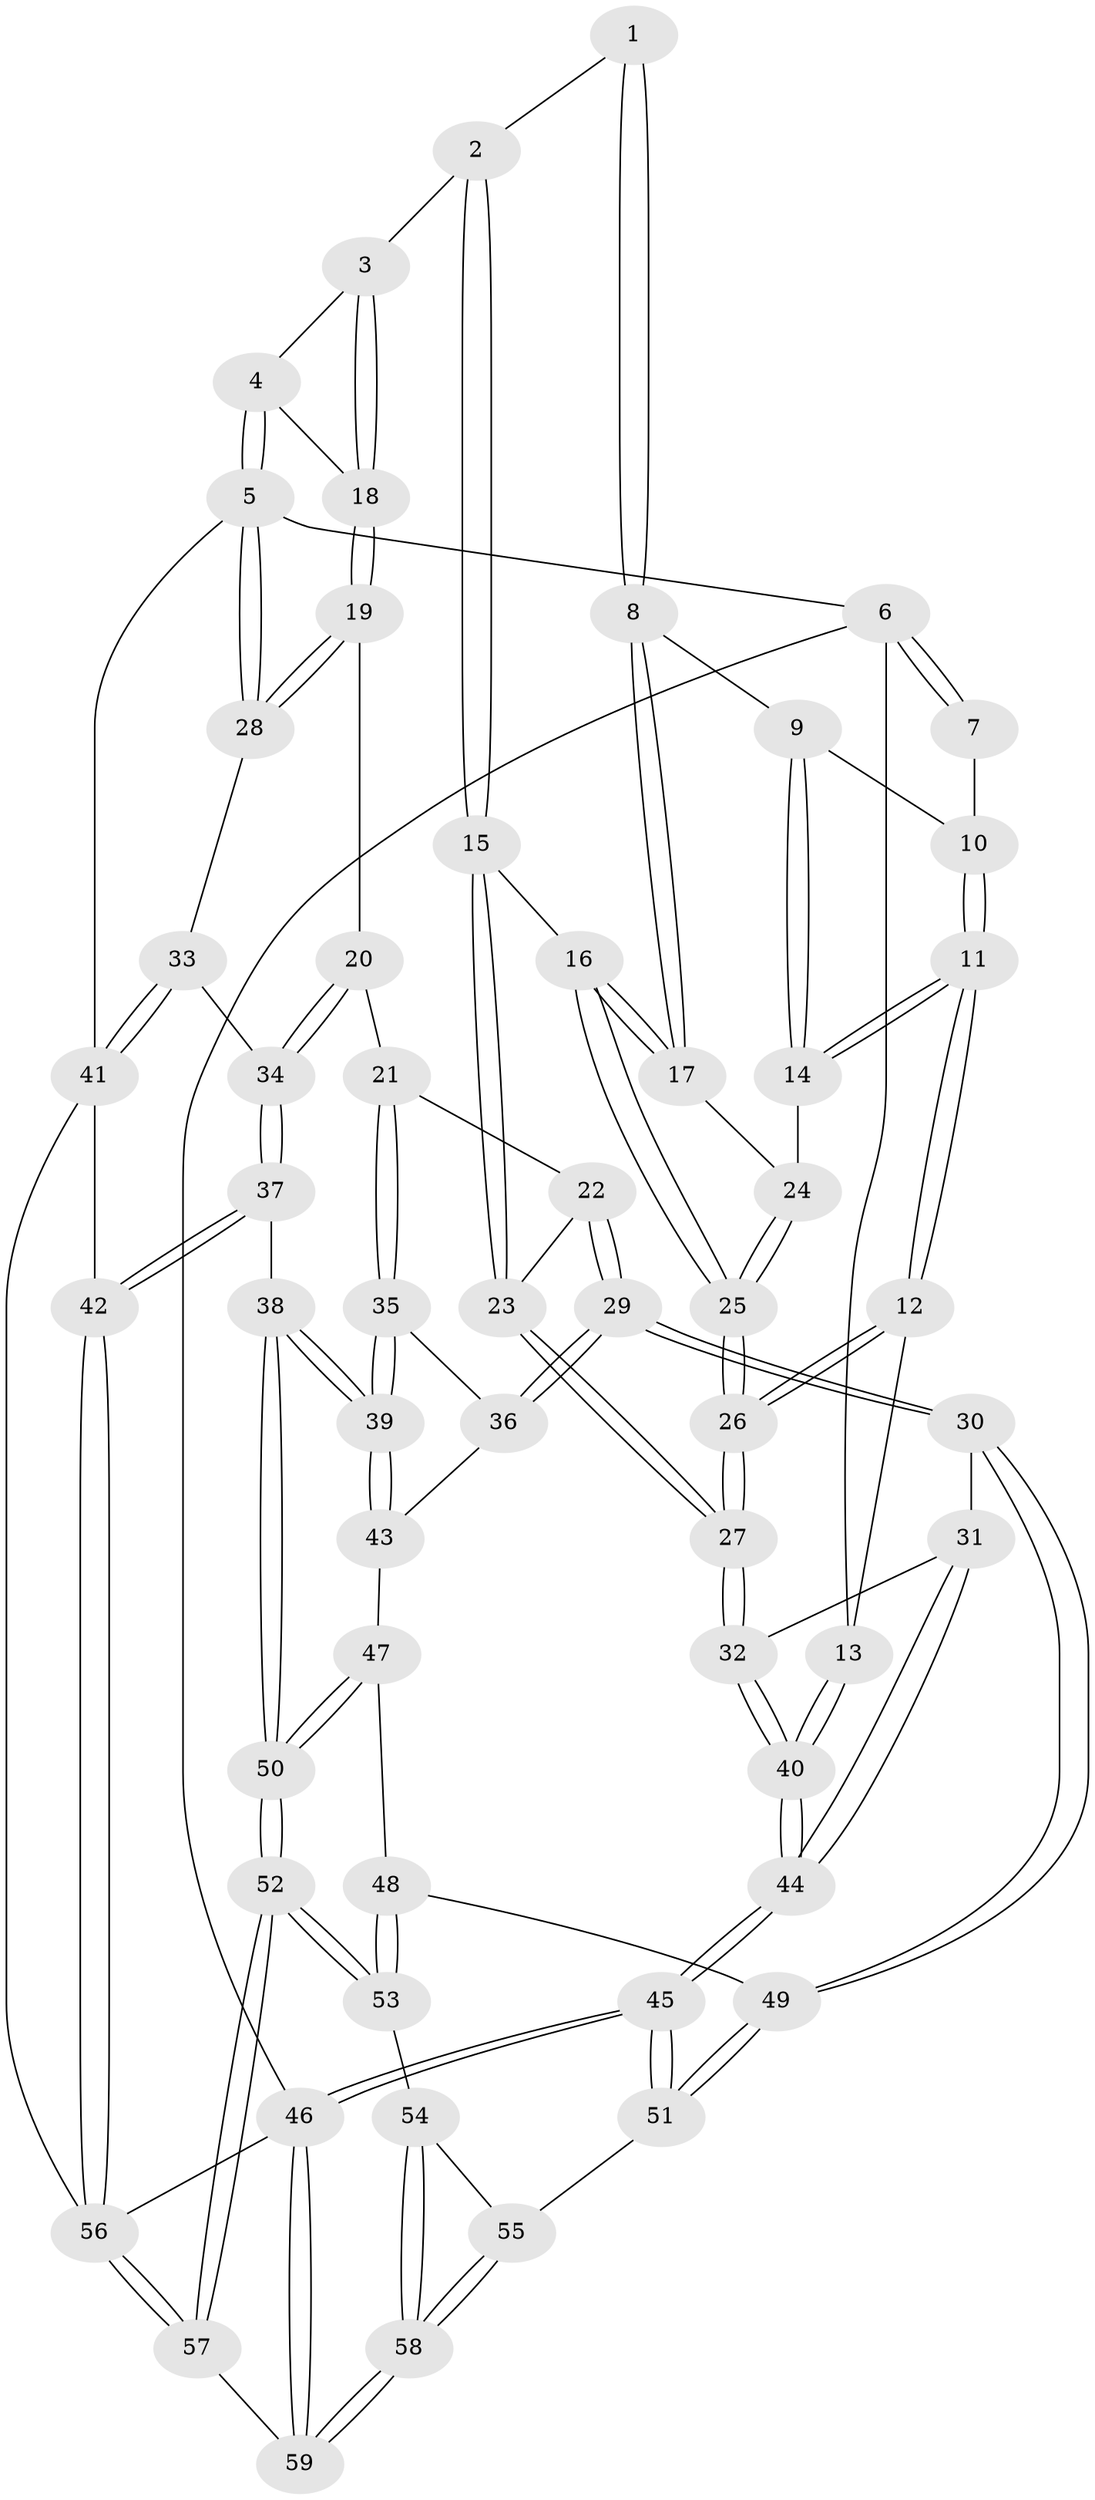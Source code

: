 // Generated by graph-tools (version 1.1) at 2025/27/03/09/25 03:27:11]
// undirected, 59 vertices, 144 edges
graph export_dot {
graph [start="1"]
  node [color=gray90,style=filled];
  1 [pos="+0.3913297819676853+0"];
  2 [pos="+0.5712776682147185+0"];
  3 [pos="+0.5860237582045239+0"];
  4 [pos="+1+0"];
  5 [pos="+1+0"];
  6 [pos="+0+0"];
  7 [pos="+0+0"];
  8 [pos="+0.2723940307247941+0.059967697741429064"];
  9 [pos="+0.15273364003130632+0.07539835303645442"];
  10 [pos="+0.09230555609980574+0.033723092243398416"];
  11 [pos="+0.019599988528962435+0.1991424379053805"];
  12 [pos="+0+0.2726160726232922"];
  13 [pos="+0+0.2659472750087308"];
  14 [pos="+0.11734012520848591+0.16081716987906808"];
  15 [pos="+0.468317718211002+0.1873901793429949"];
  16 [pos="+0.4261426861935636+0.20811937083759458"];
  17 [pos="+0.27513211514553926+0.10218950349267245"];
  18 [pos="+0.7660448957340674+0.24518983265477748"];
  19 [pos="+0.7723333413680411+0.2792173374465142"];
  20 [pos="+0.7512913249083516+0.30662897479387163"];
  21 [pos="+0.7051441936257019+0.32856921812260864"];
  22 [pos="+0.6534265627172627+0.32506514093546585"];
  23 [pos="+0.561037119096627+0.2761461246036217"];
  24 [pos="+0.23520528997568543+0.2074204494918065"];
  25 [pos="+0.26304692042499894+0.4242097089161609"];
  26 [pos="+0.2614861787690902+0.4306106097287816"];
  27 [pos="+0.26434719337967894+0.4376909741103973"];
  28 [pos="+1+0.27985012951491145"];
  29 [pos="+0.3529747037215504+0.5037774687508354"];
  30 [pos="+0.29082308361010445+0.5049889235962968"];
  31 [pos="+0.28197695290050706+0.4891472369168372"];
  32 [pos="+0.2700750797686916+0.4579227115239404"];
  33 [pos="+1+0.3838817982039865"];
  34 [pos="+0.840681639799572+0.5074338531077149"];
  35 [pos="+0.6607806100908022+0.4570429342875526"];
  36 [pos="+0.49663316273411673+0.5481350333987812"];
  37 [pos="+0.8546901079365262+0.6971871914766279"];
  38 [pos="+0.7529683683386112+0.7118506466785701"];
  39 [pos="+0.6932863767966904+0.6540534750289662"];
  40 [pos="+0+0.5436791582661809"];
  41 [pos="+1+0.708228796032267"];
  42 [pos="+0.9368693295917584+0.7280504809242916"];
  43 [pos="+0.5741981293032468+0.6210196891874309"];
  44 [pos="+0+0.6364087086386192"];
  45 [pos="+0+0.7422693480601293"];
  46 [pos="+0+1"];
  47 [pos="+0.5196063165327939+0.6947345186549192"];
  48 [pos="+0.47296794176464035+0.7416296498833392"];
  49 [pos="+0.27094006359354256+0.6396726618824955"];
  50 [pos="+0.7048106233142579+0.7696543519890043"];
  51 [pos="+0.23907145075734124+0.69359936501811"];
  52 [pos="+0.5948593964776069+0.9127141380243841"];
  53 [pos="+0.5899041075758691+0.9093703889662423"];
  54 [pos="+0.4103485191422174+0.8811493530922629"];
  55 [pos="+0.24077016722080544+0.7265553338935975"];
  56 [pos="+0.7944973647916534+1"];
  57 [pos="+0.6257790414509772+1"];
  58 [pos="+0.12519992889532952+1"];
  59 [pos="+0.11565849299882701+1"];
  1 -- 2;
  1 -- 8;
  1 -- 8;
  2 -- 3;
  2 -- 15;
  2 -- 15;
  3 -- 4;
  3 -- 18;
  3 -- 18;
  4 -- 5;
  4 -- 5;
  4 -- 18;
  5 -- 6;
  5 -- 28;
  5 -- 28;
  5 -- 41;
  6 -- 7;
  6 -- 7;
  6 -- 13;
  6 -- 46;
  7 -- 10;
  8 -- 9;
  8 -- 17;
  8 -- 17;
  9 -- 10;
  9 -- 14;
  9 -- 14;
  10 -- 11;
  10 -- 11;
  11 -- 12;
  11 -- 12;
  11 -- 14;
  11 -- 14;
  12 -- 13;
  12 -- 26;
  12 -- 26;
  13 -- 40;
  13 -- 40;
  14 -- 24;
  15 -- 16;
  15 -- 23;
  15 -- 23;
  16 -- 17;
  16 -- 17;
  16 -- 25;
  16 -- 25;
  17 -- 24;
  18 -- 19;
  18 -- 19;
  19 -- 20;
  19 -- 28;
  19 -- 28;
  20 -- 21;
  20 -- 34;
  20 -- 34;
  21 -- 22;
  21 -- 35;
  21 -- 35;
  22 -- 23;
  22 -- 29;
  22 -- 29;
  23 -- 27;
  23 -- 27;
  24 -- 25;
  24 -- 25;
  25 -- 26;
  25 -- 26;
  26 -- 27;
  26 -- 27;
  27 -- 32;
  27 -- 32;
  28 -- 33;
  29 -- 30;
  29 -- 30;
  29 -- 36;
  29 -- 36;
  30 -- 31;
  30 -- 49;
  30 -- 49;
  31 -- 32;
  31 -- 44;
  31 -- 44;
  32 -- 40;
  32 -- 40;
  33 -- 34;
  33 -- 41;
  33 -- 41;
  34 -- 37;
  34 -- 37;
  35 -- 36;
  35 -- 39;
  35 -- 39;
  36 -- 43;
  37 -- 38;
  37 -- 42;
  37 -- 42;
  38 -- 39;
  38 -- 39;
  38 -- 50;
  38 -- 50;
  39 -- 43;
  39 -- 43;
  40 -- 44;
  40 -- 44;
  41 -- 42;
  41 -- 56;
  42 -- 56;
  42 -- 56;
  43 -- 47;
  44 -- 45;
  44 -- 45;
  45 -- 46;
  45 -- 46;
  45 -- 51;
  45 -- 51;
  46 -- 59;
  46 -- 59;
  46 -- 56;
  47 -- 48;
  47 -- 50;
  47 -- 50;
  48 -- 49;
  48 -- 53;
  48 -- 53;
  49 -- 51;
  49 -- 51;
  50 -- 52;
  50 -- 52;
  51 -- 55;
  52 -- 53;
  52 -- 53;
  52 -- 57;
  52 -- 57;
  53 -- 54;
  54 -- 55;
  54 -- 58;
  54 -- 58;
  55 -- 58;
  55 -- 58;
  56 -- 57;
  56 -- 57;
  57 -- 59;
  58 -- 59;
  58 -- 59;
}
